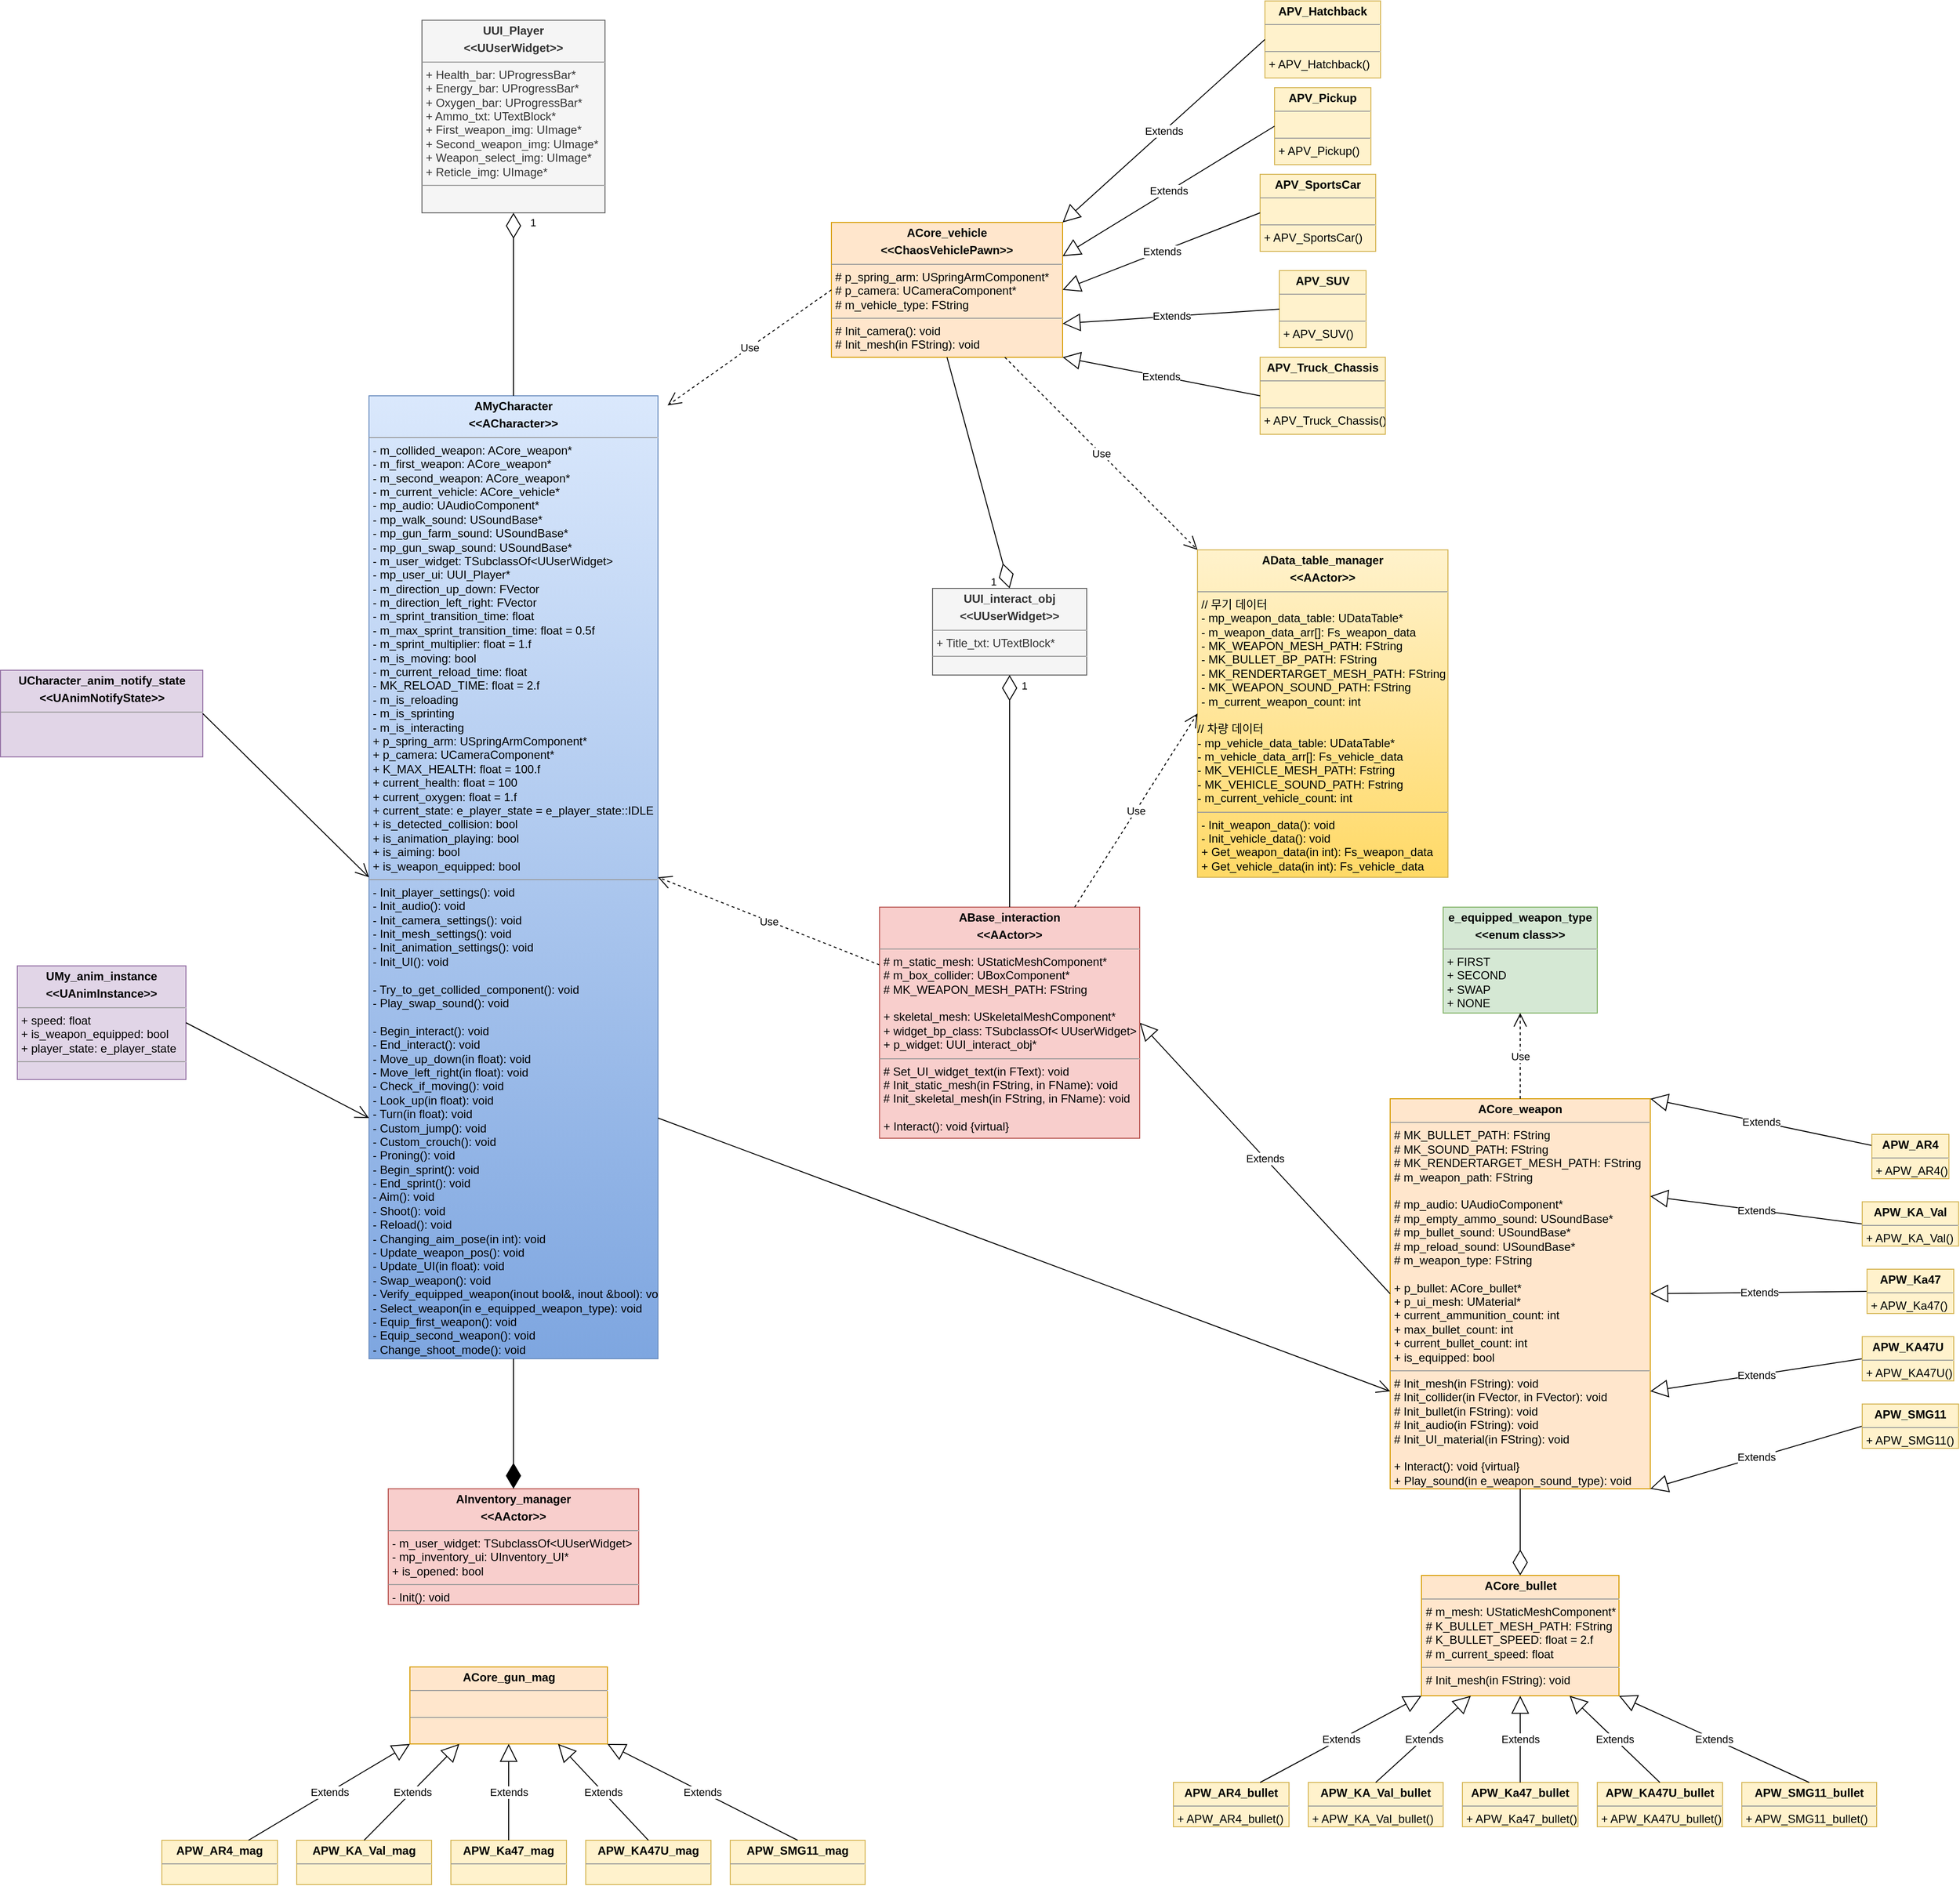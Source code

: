 <mxfile version="16.0.2" type="device"><diagram id="L9ezuEgp61Lx0JteerBj" name="Unreal_FPS"><mxGraphModel dx="3858" dy="3219" grid="1" gridSize="10" guides="1" tooltips="1" connect="1" arrows="1" fold="1" page="1" pageScale="1" pageWidth="827" pageHeight="1169" math="0" shadow="0"><root><mxCell id="0"/><mxCell id="1" parent="0"/><mxCell id="11ihqjajvoXtut_TYOG6-6" value="&lt;p style=&quot;margin: 0px ; margin-top: 4px ; text-align: center&quot;&gt;&lt;b&gt;ACore_vehicle&lt;/b&gt;&lt;/p&gt;&lt;p style=&quot;margin: 0px ; margin-top: 4px ; text-align: center&quot;&gt;&lt;b&gt;&amp;lt;&amp;lt;ChaosVehiclePawn&amp;gt;&amp;gt;&lt;/b&gt;&lt;/p&gt;&lt;hr size=&quot;1&quot;&gt;&lt;p style=&quot;margin: 0px ; margin-left: 4px&quot;&gt;# p_spring_arm:&amp;nbsp;USpringArmComponent*&lt;/p&gt;&lt;p style=&quot;margin: 0px ; margin-left: 4px&quot;&gt;# p_camera:&amp;nbsp;UCameraComponent*&lt;/p&gt;&lt;p style=&quot;margin: 0px ; margin-left: 4px&quot;&gt;#&amp;nbsp;m_vehicle_type: FString&lt;/p&gt;&lt;hr size=&quot;1&quot;&gt;&lt;p style=&quot;margin: 0px ; margin-left: 4px&quot;&gt;#&amp;nbsp;Init_camera(): void&lt;/p&gt;&lt;p style=&quot;margin: 0px ; margin-left: 4px&quot;&gt;#&amp;nbsp;Init_mesh(in FString): void&lt;/p&gt;" style="verticalAlign=top;align=left;overflow=fill;fontSize=12;fontFamily=Helvetica;html=1;fillColor=#ffe6cc;strokeColor=#d79b00;" parent="1" vertex="1"><mxGeometry x="-500" y="50" width="240" height="140" as="geometry"/></mxCell><mxCell id="11ihqjajvoXtut_TYOG6-7" value="&lt;p style=&quot;margin: 0px ; margin-top: 4px ; text-align: center&quot;&gt;&lt;b&gt;ACore_weapon&lt;/b&gt;&lt;/p&gt;&lt;hr size=&quot;1&quot;&gt;&lt;p style=&quot;margin: 0px ; margin-left: 4px&quot;&gt;# MK_BULLET_PATH: FString&lt;/p&gt;&lt;p style=&quot;margin: 0px ; margin-left: 4px&quot;&gt;# MK_SOUND_PATH: FString&lt;/p&gt;&lt;p style=&quot;margin: 0px ; margin-left: 4px&quot;&gt;# MK_RENDERTARGET_MESH_PATH: FString&lt;/p&gt;&lt;p style=&quot;margin: 0px ; margin-left: 4px&quot;&gt;# m_weapon_path: FString&lt;/p&gt;&lt;p style=&quot;margin: 0px ; margin-left: 4px&quot;&gt;&lt;br&gt;&lt;/p&gt;&lt;p style=&quot;margin: 0px ; margin-left: 4px&quot;&gt;# mp_audio: UAudioComponent*&lt;/p&gt;&lt;p style=&quot;margin: 0px ; margin-left: 4px&quot;&gt;# mp_empty_ammo_sound: USoundBase*&lt;/p&gt;&lt;p style=&quot;margin: 0px ; margin-left: 4px&quot;&gt;# mp_bullet_sound: USoundBase*&lt;/p&gt;&lt;p style=&quot;margin: 0px ; margin-left: 4px&quot;&gt;# mp_reload_sound: USoundBase*&lt;/p&gt;&lt;p style=&quot;margin: 0px ; margin-left: 4px&quot;&gt;# m_weapon_type: FString&lt;/p&gt;&lt;p style=&quot;margin: 0px ; margin-left: 4px&quot;&gt;&lt;br&gt;&lt;/p&gt;&lt;p style=&quot;margin: 0px ; margin-left: 4px&quot;&gt;+ p_bullet: ACore_bullet*&lt;/p&gt;&lt;p style=&quot;margin: 0px ; margin-left: 4px&quot;&gt;+ p_ui_mesh: UMaterial*&lt;/p&gt;&lt;p style=&quot;margin: 0px ; margin-left: 4px&quot;&gt;+ current_ammunition_count: int&lt;/p&gt;&lt;p style=&quot;margin: 0px ; margin-left: 4px&quot;&gt;+ max_bullet_count: int&lt;/p&gt;&lt;p style=&quot;margin: 0px ; margin-left: 4px&quot;&gt;+ current_bullet_count: int&lt;/p&gt;&lt;p style=&quot;margin: 0px ; margin-left: 4px&quot;&gt;+ is_equipped: bool&lt;/p&gt;&lt;hr size=&quot;1&quot;&gt;&lt;p style=&quot;margin: 0px ; margin-left: 4px&quot;&gt;&lt;span&gt;# Init_mesh(in FString): void&lt;/span&gt;&lt;br&gt;&lt;/p&gt;&lt;p style=&quot;margin: 0px ; margin-left: 4px&quot;&gt;# Init_collider(in FVector, in FVector): void&lt;/p&gt;&lt;p style=&quot;margin: 0px ; margin-left: 4px&quot;&gt;# Init_bullet(in FString): void&lt;/p&gt;&lt;p style=&quot;margin: 0px ; margin-left: 4px&quot;&gt;# Init_audio(in FString): void&lt;/p&gt;&lt;p style=&quot;margin: 0px ; margin-left: 4px&quot;&gt;# Init_UI_material(in FString): void&lt;/p&gt;&lt;p style=&quot;margin: 0px ; margin-left: 4px&quot;&gt;&lt;br&gt;&lt;/p&gt;&lt;p style=&quot;margin: 0px ; margin-left: 4px&quot;&gt;+ Interact(): void {virtual}&lt;/p&gt;&lt;p style=&quot;margin: 0px ; margin-left: 4px&quot;&gt;+ Play_sound(in e_weapon_sound_type): void&lt;/p&gt;" style="verticalAlign=top;align=left;overflow=fill;fontSize=12;fontFamily=Helvetica;html=1;fillColor=#ffe6cc;strokeColor=#d79b00;" parent="1" vertex="1"><mxGeometry x="80" y="960" width="270" height="405" as="geometry"/></mxCell><mxCell id="11ihqjajvoXtut_TYOG6-9" value="Extends" style="endArrow=block;endSize=16;endFill=0;html=1;rounded=0;entryX=1;entryY=0.5;entryDx=0;entryDy=0;exitX=0;exitY=0.5;exitDx=0;exitDy=0;" parent="1" source="11ihqjajvoXtut_TYOG6-7" target="nxUF9wHnFdDj-_UctLaT-3" edge="1"><mxGeometry width="160" relative="1" as="geometry"><mxPoint x="-80" y="530.0" as="sourcePoint"/><mxPoint x="-180" y="860" as="targetPoint"/></mxGeometry></mxCell><mxCell id="FBOSVaXEJcuXzLTH4mBO-1" value="&lt;p style=&quot;margin: 0px ; margin-top: 4px ; text-align: center&quot;&gt;&lt;b&gt;APV_Pickup&lt;/b&gt;&lt;/p&gt;&lt;hr size=&quot;1&quot;&gt;&lt;p style=&quot;margin: 0px ; margin-left: 4px&quot;&gt;&lt;br&gt;&lt;/p&gt;&lt;hr size=&quot;1&quot;&gt;&lt;p style=&quot;margin: 0px ; margin-left: 4px&quot;&gt;+ APV_Pickup()&lt;/p&gt;" style="verticalAlign=top;align=left;overflow=fill;fontSize=12;fontFamily=Helvetica;html=1;fillColor=#fff2cc;strokeColor=#d6b656;" parent="1" vertex="1"><mxGeometry x="-40" y="-90" width="100" height="80" as="geometry"/></mxCell><mxCell id="FBOSVaXEJcuXzLTH4mBO-2" value="&lt;p style=&quot;margin: 0px ; margin-top: 4px ; text-align: center&quot;&gt;&lt;b&gt;APV_SportsCar&lt;/b&gt;&lt;/p&gt;&lt;hr size=&quot;1&quot;&gt;&lt;p style=&quot;margin: 0px ; margin-left: 4px&quot;&gt;&lt;br&gt;&lt;/p&gt;&lt;hr size=&quot;1&quot;&gt;&lt;p style=&quot;margin: 0px ; margin-left: 4px&quot;&gt;+ APV_SportsCar()&lt;/p&gt;" style="verticalAlign=top;align=left;overflow=fill;fontSize=12;fontFamily=Helvetica;html=1;fillColor=#fff2cc;strokeColor=#d6b656;" parent="1" vertex="1"><mxGeometry x="-55" width="120" height="80" as="geometry"/></mxCell><mxCell id="FBOSVaXEJcuXzLTH4mBO-3" value="&lt;p style=&quot;margin: 0px ; margin-top: 4px ; text-align: center&quot;&gt;&lt;b&gt;APV_SUV&lt;/b&gt;&lt;/p&gt;&lt;hr size=&quot;1&quot;&gt;&lt;p style=&quot;margin: 0px ; margin-left: 4px&quot;&gt;&lt;br&gt;&lt;/p&gt;&lt;hr size=&quot;1&quot;&gt;&lt;p style=&quot;margin: 0px ; margin-left: 4px&quot;&gt;+ APV_SUV()&lt;/p&gt;" style="verticalAlign=top;align=left;overflow=fill;fontSize=12;fontFamily=Helvetica;html=1;fillColor=#fff2cc;strokeColor=#d6b656;" parent="1" vertex="1"><mxGeometry x="-35" y="100" width="90" height="80" as="geometry"/></mxCell><mxCell id="FBOSVaXEJcuXzLTH4mBO-4" value="&lt;p style=&quot;margin: 0px ; margin-top: 4px ; text-align: center&quot;&gt;&lt;b&gt;APV_Truck_Chassis&lt;/b&gt;&lt;br&gt;&lt;/p&gt;&lt;hr size=&quot;1&quot;&gt;&lt;p style=&quot;margin: 0px ; margin-left: 4px&quot;&gt;&lt;br&gt;&lt;/p&gt;&lt;hr size=&quot;1&quot;&gt;&lt;p style=&quot;margin: 0px ; margin-left: 4px&quot;&gt;+ APV_Truck_Chassis()&lt;/p&gt;" style="verticalAlign=top;align=left;overflow=fill;fontSize=12;fontFamily=Helvetica;html=1;fillColor=#fff2cc;strokeColor=#d6b656;" parent="1" vertex="1"><mxGeometry x="-55" y="190" width="130" height="80" as="geometry"/></mxCell><mxCell id="FBOSVaXEJcuXzLTH4mBO-5" value="&lt;p style=&quot;margin: 0px ; margin-top: 4px ; text-align: center&quot;&gt;&lt;b&gt;APV_Hatchback&lt;/b&gt;&lt;/p&gt;&lt;hr size=&quot;1&quot;&gt;&lt;p style=&quot;margin: 0px ; margin-left: 4px&quot;&gt;&lt;br&gt;&lt;/p&gt;&lt;hr size=&quot;1&quot;&gt;&lt;p style=&quot;margin: 0px ; margin-left: 4px&quot;&gt;+ APV_Hatchback()&lt;/p&gt;" style="verticalAlign=top;align=left;overflow=fill;fontSize=12;fontFamily=Helvetica;html=1;fillColor=#fff2cc;strokeColor=#d6b656;" parent="1" vertex="1"><mxGeometry x="-50" y="-180" width="120" height="80" as="geometry"/></mxCell><mxCell id="FBOSVaXEJcuXzLTH4mBO-6" value="Extends" style="endArrow=block;endSize=16;endFill=0;html=1;rounded=0;entryX=1;entryY=0.25;entryDx=0;entryDy=0;exitX=0;exitY=0.5;exitDx=0;exitDy=0;" parent="1" source="FBOSVaXEJcuXzLTH4mBO-1" target="11ihqjajvoXtut_TYOG6-6" edge="1"><mxGeometry width="160" relative="1" as="geometry"><mxPoint x="-210" y="350" as="sourcePoint"/><mxPoint x="-50" y="350" as="targetPoint"/></mxGeometry></mxCell><mxCell id="FBOSVaXEJcuXzLTH4mBO-7" value="Extends" style="endArrow=block;endSize=16;endFill=0;html=1;rounded=0;entryX=1;entryY=0.75;entryDx=0;entryDy=0;exitX=0;exitY=0.5;exitDx=0;exitDy=0;" parent="1" source="FBOSVaXEJcuXzLTH4mBO-3" target="11ihqjajvoXtut_TYOG6-6" edge="1"><mxGeometry width="160" relative="1" as="geometry"><mxPoint x="-200" y="360" as="sourcePoint"/><mxPoint x="-40" y="360" as="targetPoint"/></mxGeometry></mxCell><mxCell id="FBOSVaXEJcuXzLTH4mBO-8" value="Extends" style="endArrow=block;endSize=16;endFill=0;html=1;rounded=0;entryX=1;entryY=0.5;entryDx=0;entryDy=0;exitX=0;exitY=0.5;exitDx=0;exitDy=0;" parent="1" source="FBOSVaXEJcuXzLTH4mBO-2" target="11ihqjajvoXtut_TYOG6-6" edge="1"><mxGeometry width="160" relative="1" as="geometry"><mxPoint x="-190" y="370" as="sourcePoint"/><mxPoint x="-30" y="370" as="targetPoint"/></mxGeometry></mxCell><mxCell id="FBOSVaXEJcuXzLTH4mBO-9" value="Extends" style="endArrow=block;endSize=16;endFill=0;html=1;rounded=0;entryX=1;entryY=1;entryDx=0;entryDy=0;exitX=0;exitY=0.5;exitDx=0;exitDy=0;" parent="1" source="FBOSVaXEJcuXzLTH4mBO-4" target="11ihqjajvoXtut_TYOG6-6" edge="1"><mxGeometry width="160" relative="1" as="geometry"><mxPoint x="-180" y="380" as="sourcePoint"/><mxPoint x="-20" y="380" as="targetPoint"/></mxGeometry></mxCell><mxCell id="FBOSVaXEJcuXzLTH4mBO-10" value="Extends" style="endArrow=block;endSize=16;endFill=0;html=1;rounded=0;entryX=1;entryY=0;entryDx=0;entryDy=0;exitX=0;exitY=0.5;exitDx=0;exitDy=0;" parent="1" source="FBOSVaXEJcuXzLTH4mBO-5" target="11ihqjajvoXtut_TYOG6-6" edge="1"><mxGeometry width="160" relative="1" as="geometry"><mxPoint x="-170" y="390" as="sourcePoint"/><mxPoint x="-10" y="390" as="targetPoint"/></mxGeometry></mxCell><mxCell id="9r6Hu6qhFaiT6cmgpiyw-6" value="Extends" style="endArrow=block;endSize=16;endFill=0;html=1;rounded=0;entryX=1;entryY=0;entryDx=0;entryDy=0;exitX=0;exitY=0.25;exitDx=0;exitDy=0;" parent="1" source="9r6Hu6qhFaiT6cmgpiyw-35" target="11ihqjajvoXtut_TYOG6-7" edge="1"><mxGeometry width="160" relative="1" as="geometry"><mxPoint x="520" y="750" as="sourcePoint"/><mxPoint x="480" y="815" as="targetPoint"/></mxGeometry></mxCell><mxCell id="9r6Hu6qhFaiT6cmgpiyw-7" value="Extends" style="endArrow=block;endSize=16;endFill=0;html=1;rounded=0;entryX=1;entryY=0.25;entryDx=0;entryDy=0;exitX=0;exitY=0.5;exitDx=0;exitDy=0;" parent="1" source="9r6Hu6qhFaiT6cmgpiyw-36" target="11ihqjajvoXtut_TYOG6-7" edge="1"><mxGeometry width="160" relative="1" as="geometry"><mxPoint x="520" y="870" as="sourcePoint"/><mxPoint x="460" y="1125" as="targetPoint"/></mxGeometry></mxCell><mxCell id="9r6Hu6qhFaiT6cmgpiyw-8" value="Extends" style="endArrow=block;endSize=16;endFill=0;html=1;rounded=0;entryX=1;entryY=0.5;entryDx=0;entryDy=0;exitX=0;exitY=0.5;exitDx=0;exitDy=0;" parent="1" source="9r6Hu6qhFaiT6cmgpiyw-37" target="11ihqjajvoXtut_TYOG6-7" edge="1"><mxGeometry width="160" relative="1" as="geometry"><mxPoint x="520" y="1000" as="sourcePoint"/><mxPoint x="560" y="1145" as="targetPoint"/></mxGeometry></mxCell><mxCell id="9r6Hu6qhFaiT6cmgpiyw-10" value="Extends" style="endArrow=block;endSize=16;endFill=0;html=1;rounded=0;entryX=1;entryY=0.75;entryDx=0;entryDy=0;exitX=0;exitY=0.5;exitDx=0;exitDy=0;" parent="1" source="9r6Hu6qhFaiT6cmgpiyw-38" target="11ihqjajvoXtut_TYOG6-7" edge="1"><mxGeometry width="160" relative="1" as="geometry"><mxPoint x="520" y="1120" as="sourcePoint"/><mxPoint x="480" y="1165" as="targetPoint"/></mxGeometry></mxCell><mxCell id="9r6Hu6qhFaiT6cmgpiyw-11" value="Extends" style="endArrow=block;endSize=16;endFill=0;html=1;rounded=0;entryX=1;entryY=1;entryDx=0;entryDy=0;exitX=0;exitY=0.5;exitDx=0;exitDy=0;" parent="1" source="9r6Hu6qhFaiT6cmgpiyw-39" target="11ihqjajvoXtut_TYOG6-7" edge="1"><mxGeometry width="160" relative="1" as="geometry"><mxPoint x="520" y="1240" as="sourcePoint"/><mxPoint x="470" y="1215" as="targetPoint"/></mxGeometry></mxCell><mxCell id="9r6Hu6qhFaiT6cmgpiyw-12" value="&lt;p style=&quot;margin: 0px ; margin-top: 4px ; text-align: center&quot;&gt;&lt;b&gt;AMyCharacter&lt;/b&gt;&lt;/p&gt;&lt;p style=&quot;margin: 0px ; margin-top: 4px ; text-align: center&quot;&gt;&lt;b&gt;&amp;lt;&amp;lt;ACharacter&amp;gt;&amp;gt;&lt;/b&gt;&lt;/p&gt;&lt;hr size=&quot;1&quot;&gt;&lt;p style=&quot;margin: 0px ; margin-left: 4px&quot;&gt;- m_collided_weapon: ACore_weapon*&lt;/p&gt;&lt;p style=&quot;margin: 0px ; margin-left: 4px&quot;&gt;- m_first_weapon: ACore_weapon*&amp;nbsp;&lt;/p&gt;&lt;p style=&quot;margin: 0px ; margin-left: 4px&quot;&gt;- m_second_weapon: ACore_weapon*&lt;/p&gt;&lt;p style=&quot;margin: 0px ; margin-left: 4px&quot;&gt;- m_current_vehicle: ACore_vehicle*&lt;/p&gt;&lt;p style=&quot;margin: 0px ; margin-left: 4px&quot;&gt;- mp_audio: UAudioComponent*&lt;/p&gt;&lt;p style=&quot;margin: 0px ; margin-left: 4px&quot;&gt;- mp_walk_sound: USoundBase*&amp;nbsp;&lt;/p&gt;&lt;p style=&quot;margin: 0px ; margin-left: 4px&quot;&gt;- mp_gun_farm_sound: USoundBase*&amp;nbsp;&lt;/p&gt;&lt;p style=&quot;margin: 0px ; margin-left: 4px&quot;&gt;- mp_gun_swap_sound: USoundBase*&amp;nbsp;&lt;/p&gt;&lt;p style=&quot;margin: 0px ; margin-left: 4px&quot;&gt;- m_user_widget: TSubclassOf&amp;lt;UUserWidget&amp;gt;&lt;/p&gt;&lt;p style=&quot;margin: 0px ; margin-left: 4px&quot;&gt;- mp_user_ui: UUI_Player*&lt;/p&gt;&lt;p style=&quot;margin: 0px ; margin-left: 4px&quot;&gt;- m_direction_up_down: FVector&lt;/p&gt;&lt;p style=&quot;margin: 0px ; margin-left: 4px&quot;&gt;- m_direction_left_right: FVector&lt;/p&gt;&lt;p style=&quot;margin: 0px ; margin-left: 4px&quot;&gt;- m_sprint_transition_time: float&lt;/p&gt;&lt;p style=&quot;margin: 0px ; margin-left: 4px&quot;&gt;- m_max_sprint_transition_time: float = 0.5f&lt;/p&gt;&lt;p style=&quot;margin: 0px ; margin-left: 4px&quot;&gt;- m_sprint_multiplier: float = 1.f&lt;/p&gt;&lt;p style=&quot;margin: 0px ; margin-left: 4px&quot;&gt;- m_is_moving: bool&lt;/p&gt;&lt;p style=&quot;margin: 0px ; margin-left: 4px&quot;&gt;- m_current_reload_time: float&lt;/p&gt;&lt;p style=&quot;margin: 0px ; margin-left: 4px&quot;&gt;- MK_RELOAD_TIME: float = 2.f&lt;/p&gt;&lt;p style=&quot;margin: 0px ; margin-left: 4px&quot;&gt;- m_is_reloading&lt;/p&gt;&lt;p style=&quot;margin: 0px ; margin-left: 4px&quot;&gt;- m_is_sprinting&lt;/p&gt;&lt;p style=&quot;margin: 0px ; margin-left: 4px&quot;&gt;- m_is_interacting&lt;/p&gt;&lt;p style=&quot;margin: 0px ; margin-left: 4px&quot;&gt;+ p_spring_arm: USpringArmComponent*&lt;/p&gt;&lt;p style=&quot;margin: 0px ; margin-left: 4px&quot;&gt;+ p_camera: UCameraComponent*&lt;/p&gt;&lt;p style=&quot;margin: 0px ; margin-left: 4px&quot;&gt;+ K_MAX_HEALTH: float = 100.f&lt;/p&gt;&lt;p style=&quot;margin: 0px ; margin-left: 4px&quot;&gt;+ current_health: float = 100&lt;/p&gt;&lt;p style=&quot;margin: 0px ; margin-left: 4px&quot;&gt;+ current_oxygen: float = 1.f&lt;/p&gt;&lt;p style=&quot;margin: 0px ; margin-left: 4px&quot;&gt;+ current_state: e_player_state = e_player_state::IDLE&lt;/p&gt;&lt;p style=&quot;margin: 0px ; margin-left: 4px&quot;&gt;+ is_detected_collision: bool&lt;/p&gt;&lt;p style=&quot;margin: 0px ; margin-left: 4px&quot;&gt;+ is_animation_playing: bool&amp;nbsp;&amp;nbsp;&lt;/p&gt;&lt;p style=&quot;margin: 0px ; margin-left: 4px&quot;&gt;+ is_aiming: bool&amp;nbsp; &amp;nbsp; &amp;nbsp; &amp;nbsp; &amp;nbsp; &amp;nbsp; &amp;nbsp;&lt;/p&gt;&lt;p style=&quot;margin: 0px ; margin-left: 4px&quot;&gt;+ is_weapon_equipped: bool&amp;nbsp; &amp;nbsp;&lt;/p&gt;&lt;hr size=&quot;1&quot;&gt;&lt;p style=&quot;margin: 0px ; margin-left: 4px&quot;&gt;&lt;span&gt;- Init_player_settings(): void&lt;/span&gt;&lt;br&gt;&lt;/p&gt;&lt;p style=&quot;margin: 0px ; margin-left: 4px&quot;&gt;- Init_audio(): void&lt;/p&gt;&lt;p style=&quot;margin: 0px ; margin-left: 4px&quot;&gt;- Init_camera_settings(): void&lt;/p&gt;&lt;p style=&quot;margin: 0px ; margin-left: 4px&quot;&gt;- Init_mesh_settings(): void&lt;/p&gt;&lt;p style=&quot;margin: 0px ; margin-left: 4px&quot;&gt;- Init_animation_settings(): void&lt;/p&gt;&lt;p style=&quot;margin: 0px ; margin-left: 4px&quot;&gt;- Init_UI(): void&lt;/p&gt;&lt;p style=&quot;margin: 0px ; margin-left: 4px&quot;&gt;&lt;br&gt;&lt;/p&gt;&lt;p style=&quot;margin: 0px ; margin-left: 4px&quot;&gt;- Try_to_get_collided_component(): void&lt;/p&gt;&lt;p style=&quot;margin: 0px ; margin-left: 4px&quot;&gt;- Play_swap_sound(): void&lt;/p&gt;&lt;p style=&quot;margin: 0px ; margin-left: 4px&quot;&gt;&lt;br&gt;&lt;/p&gt;&lt;p style=&quot;margin: 0px ; margin-left: 4px&quot;&gt;- Begin_interact(): void&lt;/p&gt;&lt;p style=&quot;margin: 0px ; margin-left: 4px&quot;&gt;- End_interact(): void&lt;/p&gt;&lt;p style=&quot;margin: 0px ; margin-left: 4px&quot;&gt;- Move_up_down(in float): void&lt;/p&gt;&lt;p style=&quot;margin: 0px ; margin-left: 4px&quot;&gt;- Move_left_right(in float): void&lt;/p&gt;&lt;p style=&quot;margin: 0px ; margin-left: 4px&quot;&gt;- Check_if_moving(): void&lt;/p&gt;&lt;p style=&quot;margin: 0px ; margin-left: 4px&quot;&gt;- Look_up(in float): void&lt;/p&gt;&lt;p style=&quot;margin: 0px ; margin-left: 4px&quot;&gt;- Turn(in float): void&lt;/p&gt;&lt;p style=&quot;margin: 0px ; margin-left: 4px&quot;&gt;- Custom_jump(): void&lt;/p&gt;&lt;p style=&quot;margin: 0px ; margin-left: 4px&quot;&gt;- Custom_crouch(): void&lt;/p&gt;&lt;p style=&quot;margin: 0px ; margin-left: 4px&quot;&gt;- Proning(): void&lt;/p&gt;&lt;p style=&quot;margin: 0px ; margin-left: 4px&quot;&gt;- Begin_sprint(): void&lt;/p&gt;&lt;p style=&quot;margin: 0px ; margin-left: 4px&quot;&gt;- End_sprint(): void&lt;/p&gt;&lt;p style=&quot;margin: 0px ; margin-left: 4px&quot;&gt;- Aim(): void&lt;/p&gt;&lt;p style=&quot;margin: 0px ; margin-left: 4px&quot;&gt;- Shoot(): void&lt;/p&gt;&lt;p style=&quot;margin: 0px ; margin-left: 4px&quot;&gt;- Reload(): void&lt;/p&gt;&lt;p style=&quot;margin: 0px ; margin-left: 4px&quot;&gt;- Changing_aim_pose(in int): void&lt;/p&gt;&lt;p style=&quot;margin: 0px ; margin-left: 4px&quot;&gt;- Update_weapon_pos(): void&lt;/p&gt;&lt;p style=&quot;margin: 0px ; margin-left: 4px&quot;&gt;- Update_UI(in float): void&lt;/p&gt;&lt;p style=&quot;margin: 0px ; margin-left: 4px&quot;&gt;- Swap_weapon(): void&lt;/p&gt;&lt;p style=&quot;margin: 0px ; margin-left: 4px&quot;&gt;- Verify_equipped_weapon(inout bool&amp;amp;, inout &amp;amp;bool): void&lt;/p&gt;&lt;p style=&quot;margin: 0px ; margin-left: 4px&quot;&gt;- Select_weapon(in e_equipped_weapon_type): void&lt;/p&gt;&lt;p style=&quot;margin: 0px ; margin-left: 4px&quot;&gt;- Equip_first_weapon(): void&lt;/p&gt;&lt;p style=&quot;margin: 0px ; margin-left: 4px&quot;&gt;- Equip_second_weapon(): void&lt;/p&gt;&lt;p style=&quot;margin: 0px ; margin-left: 4px&quot;&gt;- Change_shoot_mode(): void&lt;/p&gt;" style="verticalAlign=top;align=left;overflow=fill;fontSize=12;fontFamily=Helvetica;html=1;fillColor=#dae8fc;gradientColor=#7ea6e0;strokeColor=#6c8ebf;" parent="1" vertex="1"><mxGeometry x="-980" y="230" width="300" height="1000" as="geometry"/></mxCell><mxCell id="9r6Hu6qhFaiT6cmgpiyw-13" value="Use" style="endArrow=open;endSize=12;dashed=1;html=1;rounded=0;entryX=1;entryY=0.5;entryDx=0;entryDy=0;exitX=0;exitY=0.25;exitDx=0;exitDy=0;" parent="1" source="nxUF9wHnFdDj-_UctLaT-3" target="9r6Hu6qhFaiT6cmgpiyw-12" edge="1"><mxGeometry width="160" relative="1" as="geometry"><mxPoint x="-450" y="860" as="sourcePoint"/><mxPoint x="-280" y="810" as="targetPoint"/></mxGeometry></mxCell><mxCell id="9r6Hu6qhFaiT6cmgpiyw-14" value="&lt;p style=&quot;margin: 0px ; margin-top: 4px ; text-align: center&quot;&gt;&lt;b&gt;e_equipped_weapon_type&lt;/b&gt;&lt;br&gt;&lt;/p&gt;&lt;p style=&quot;margin: 0px ; margin-top: 4px ; text-align: center&quot;&gt;&lt;b&gt;&amp;lt;&amp;lt;enum class&amp;gt;&amp;gt;&lt;/b&gt;&lt;/p&gt;&lt;hr size=&quot;1&quot;&gt;&lt;p style=&quot;margin: 0px ; margin-left: 4px&quot;&gt;+ FIRST&lt;/p&gt;&lt;p style=&quot;margin: 0px ; margin-left: 4px&quot;&gt;+ SECOND&lt;/p&gt;&lt;p style=&quot;margin: 0px ; margin-left: 4px&quot;&gt;+ SWAP&lt;/p&gt;&lt;p style=&quot;margin: 0px ; margin-left: 4px&quot;&gt;+ NONE&lt;/p&gt;" style="verticalAlign=top;align=left;overflow=fill;fontSize=12;fontFamily=Helvetica;html=1;fillColor=#d5e8d4;strokeColor=#82b366;" parent="1" vertex="1"><mxGeometry x="135" y="761" width="160" height="110" as="geometry"/></mxCell><mxCell id="9r6Hu6qhFaiT6cmgpiyw-15" value="Use" style="endArrow=open;endSize=12;dashed=1;html=1;rounded=0;entryX=0.5;entryY=1;entryDx=0;entryDy=0;exitX=0.5;exitY=0;exitDx=0;exitDy=0;" parent="1" source="11ihqjajvoXtut_TYOG6-7" target="9r6Hu6qhFaiT6cmgpiyw-14" edge="1"><mxGeometry width="160" relative="1" as="geometry"><mxPoint x="160" y="885" as="sourcePoint"/><mxPoint x="320" y="885" as="targetPoint"/></mxGeometry></mxCell><mxCell id="9r6Hu6qhFaiT6cmgpiyw-16" value="&lt;p style=&quot;margin: 0px ; margin-top: 4px ; text-align: center&quot;&gt;&lt;b&gt;ACore_bullet&lt;/b&gt;&lt;/p&gt;&lt;hr size=&quot;1&quot;&gt;&lt;p style=&quot;margin: 0px ; margin-left: 4px&quot;&gt;# m_mesh: UStaticMeshComponent*&lt;/p&gt;&lt;p style=&quot;margin: 0px ; margin-left: 4px&quot;&gt;# K_BULLET_MESH_PATH: FString&lt;/p&gt;&lt;p style=&quot;margin: 0px ; margin-left: 4px&quot;&gt;# K_BULLET_SPEED: float = 2.f&lt;/p&gt;&lt;p style=&quot;margin: 0px ; margin-left: 4px&quot;&gt;# m_current_speed: float&lt;/p&gt;&lt;hr size=&quot;1&quot;&gt;&lt;p style=&quot;margin: 0px ; margin-left: 4px&quot;&gt;&lt;span&gt;# Init_mesh(in FString): void&lt;/span&gt;&lt;br&gt;&lt;/p&gt;" style="verticalAlign=top;align=left;overflow=fill;fontSize=12;fontFamily=Helvetica;html=1;fillColor=#ffe6cc;strokeColor=#d79b00;" parent="1" vertex="1"><mxGeometry x="112.5" y="1455" width="205" height="125" as="geometry"/></mxCell><mxCell id="9r6Hu6qhFaiT6cmgpiyw-18" value="" style="endArrow=diamondThin;endFill=0;endSize=24;html=1;rounded=0;entryX=0.5;entryY=0;entryDx=0;entryDy=0;exitX=0.5;exitY=1;exitDx=0;exitDy=0;" parent="1" source="11ihqjajvoXtut_TYOG6-7" target="9r6Hu6qhFaiT6cmgpiyw-16" edge="1"><mxGeometry width="160" relative="1" as="geometry"><mxPoint x="50" y="1415" as="sourcePoint"/><mxPoint x="210" y="1415" as="targetPoint"/></mxGeometry></mxCell><mxCell id="9r6Hu6qhFaiT6cmgpiyw-23" value="&lt;p style=&quot;margin: 0px ; margin-top: 4px ; text-align: center&quot;&gt;&lt;b&gt;APW_AR4_bullet&lt;/b&gt;&lt;br&gt;&lt;/p&gt;&lt;hr size=&quot;1&quot;&gt;&lt;p style=&quot;margin: 0px ; margin-left: 4px&quot;&gt;&lt;span&gt;+ APW_AR4_bullet()&lt;/span&gt;&lt;br&gt;&lt;/p&gt;" style="verticalAlign=top;align=left;overflow=fill;fontSize=12;fontFamily=Helvetica;html=1;fillColor=#fff2cc;strokeColor=#d6b656;" parent="1" vertex="1"><mxGeometry x="-145" y="1670" width="120" height="46" as="geometry"/></mxCell><mxCell id="9r6Hu6qhFaiT6cmgpiyw-25" value="&lt;p style=&quot;margin: 0px ; margin-top: 4px ; text-align: center&quot;&gt;&lt;b&gt;APW_KA_Val_bullet&lt;/b&gt;&lt;br&gt;&lt;/p&gt;&lt;hr size=&quot;1&quot;&gt;&lt;p style=&quot;margin: 0px ; margin-left: 4px&quot;&gt;&lt;span&gt;+ APW_KA_Val_bullet()&lt;/span&gt;&lt;br&gt;&lt;/p&gt;" style="verticalAlign=top;align=left;overflow=fill;fontSize=12;fontFamily=Helvetica;html=1;fillColor=#fff2cc;strokeColor=#d6b656;" parent="1" vertex="1"><mxGeometry x="-5" y="1670" width="140" height="46" as="geometry"/></mxCell><mxCell id="9r6Hu6qhFaiT6cmgpiyw-27" value="&lt;p style=&quot;margin: 0px ; margin-top: 4px ; text-align: center&quot;&gt;&lt;b&gt;APW_Ka47_bullet&lt;/b&gt;&lt;br&gt;&lt;/p&gt;&lt;hr size=&quot;1&quot;&gt;&lt;p style=&quot;margin: 0px ; margin-left: 4px&quot;&gt;&lt;span&gt;+ APW_Ka47_bullet()&lt;/span&gt;&lt;br&gt;&lt;/p&gt;" style="verticalAlign=top;align=left;overflow=fill;fontSize=12;fontFamily=Helvetica;html=1;fillColor=#fff2cc;strokeColor=#d6b656;" parent="1" vertex="1"><mxGeometry x="155" y="1670" width="120" height="46" as="geometry"/></mxCell><mxCell id="9r6Hu6qhFaiT6cmgpiyw-28" value="&lt;p style=&quot;margin: 0px ; margin-top: 4px ; text-align: center&quot;&gt;&lt;b&gt;APW_KA47U_bullet&lt;/b&gt;&lt;br&gt;&lt;/p&gt;&lt;hr size=&quot;1&quot;&gt;&lt;p style=&quot;margin: 0px ; margin-left: 4px&quot;&gt;&lt;span&gt;+ APW_KA47U_bullet()&lt;/span&gt;&lt;br&gt;&lt;/p&gt;" style="verticalAlign=top;align=left;overflow=fill;fontSize=12;fontFamily=Helvetica;html=1;fillColor=#fff2cc;strokeColor=#d6b656;" parent="1" vertex="1"><mxGeometry x="295" y="1670" width="130" height="46" as="geometry"/></mxCell><mxCell id="9r6Hu6qhFaiT6cmgpiyw-29" value="&lt;p style=&quot;margin: 0px ; margin-top: 4px ; text-align: center&quot;&gt;&lt;b&gt;APW_SMG11_bullet&lt;/b&gt;&lt;/p&gt;&lt;hr size=&quot;1&quot;&gt;&lt;p style=&quot;margin: 0px ; margin-left: 4px&quot;&gt;&lt;span&gt;+ APW_SMG11_bullet()&lt;/span&gt;&lt;br&gt;&lt;/p&gt;" style="verticalAlign=top;align=left;overflow=fill;fontSize=12;fontFamily=Helvetica;html=1;fillColor=#fff2cc;strokeColor=#d6b656;" parent="1" vertex="1"><mxGeometry x="445" y="1670" width="140" height="46" as="geometry"/></mxCell><mxCell id="9r6Hu6qhFaiT6cmgpiyw-30" value="Extends" style="endArrow=block;endSize=16;endFill=0;html=1;rounded=0;entryX=0;entryY=1;entryDx=0;entryDy=0;exitX=0.75;exitY=0;exitDx=0;exitDy=0;" parent="1" source="9r6Hu6qhFaiT6cmgpiyw-23" target="9r6Hu6qhFaiT6cmgpiyw-16" edge="1"><mxGeometry width="160" relative="1" as="geometry"><mxPoint x="-90" y="1715" as="sourcePoint"/><mxPoint x="10" y="1785" as="targetPoint"/></mxGeometry></mxCell><mxCell id="9r6Hu6qhFaiT6cmgpiyw-31" value="Extends" style="endArrow=block;endSize=16;endFill=0;html=1;rounded=0;entryX=0.25;entryY=1;entryDx=0;entryDy=0;exitX=0.5;exitY=0;exitDx=0;exitDy=0;" parent="1" source="9r6Hu6qhFaiT6cmgpiyw-25" target="9r6Hu6qhFaiT6cmgpiyw-16" edge="1"><mxGeometry width="160" relative="1" as="geometry"><mxPoint x="10" y="1825" as="sourcePoint"/><mxPoint x="170" y="1825" as="targetPoint"/></mxGeometry></mxCell><mxCell id="9r6Hu6qhFaiT6cmgpiyw-32" value="Extends" style="endArrow=block;endSize=16;endFill=0;html=1;rounded=0;entryX=0.5;entryY=1;entryDx=0;entryDy=0;exitX=0.5;exitY=0;exitDx=0;exitDy=0;" parent="1" source="9r6Hu6qhFaiT6cmgpiyw-27" target="9r6Hu6qhFaiT6cmgpiyw-16" edge="1"><mxGeometry width="160" relative="1" as="geometry"><mxPoint x="150" y="1835" as="sourcePoint"/><mxPoint x="310" y="1835" as="targetPoint"/></mxGeometry></mxCell><mxCell id="9r6Hu6qhFaiT6cmgpiyw-33" value="Extends" style="endArrow=block;endSize=16;endFill=0;html=1;rounded=0;entryX=0.75;entryY=1;entryDx=0;entryDy=0;exitX=0.5;exitY=0;exitDx=0;exitDy=0;" parent="1" source="9r6Hu6qhFaiT6cmgpiyw-28" target="9r6Hu6qhFaiT6cmgpiyw-16" edge="1"><mxGeometry width="160" relative="1" as="geometry"><mxPoint x="330" y="1875" as="sourcePoint"/><mxPoint x="490" y="1875" as="targetPoint"/></mxGeometry></mxCell><mxCell id="9r6Hu6qhFaiT6cmgpiyw-34" value="Extends" style="endArrow=block;endSize=16;endFill=0;html=1;rounded=0;entryX=1;entryY=1;entryDx=0;entryDy=0;exitX=0.5;exitY=0;exitDx=0;exitDy=0;" parent="1" source="9r6Hu6qhFaiT6cmgpiyw-29" target="9r6Hu6qhFaiT6cmgpiyw-16" edge="1"><mxGeometry width="160" relative="1" as="geometry"><mxPoint x="450" y="1635" as="sourcePoint"/><mxPoint x="610" y="1635" as="targetPoint"/></mxGeometry></mxCell><mxCell id="9r6Hu6qhFaiT6cmgpiyw-35" value="&lt;p style=&quot;margin: 0px ; margin-top: 4px ; text-align: center&quot;&gt;&lt;b&gt;APW_AR4&lt;/b&gt;&lt;br&gt;&lt;/p&gt;&lt;hr size=&quot;1&quot;&gt;&lt;p style=&quot;margin: 0px ; margin-left: 4px&quot;&gt;&lt;span&gt;+ APW_AR4()&lt;/span&gt;&lt;br&gt;&lt;/p&gt;" style="verticalAlign=top;align=left;overflow=fill;fontSize=12;fontFamily=Helvetica;html=1;fillColor=#fff2cc;strokeColor=#d6b656;" parent="1" vertex="1"><mxGeometry x="580" y="997" width="80" height="46" as="geometry"/></mxCell><mxCell id="9r6Hu6qhFaiT6cmgpiyw-36" value="&lt;p style=&quot;margin: 0px ; margin-top: 4px ; text-align: center&quot;&gt;&lt;b&gt;APW_KA_Val&lt;/b&gt;&lt;br&gt;&lt;/p&gt;&lt;hr size=&quot;1&quot;&gt;&lt;p style=&quot;margin: 0px ; margin-left: 4px&quot;&gt;&lt;span&gt;+ APW_KA_Val()&lt;/span&gt;&lt;br&gt;&lt;/p&gt;" style="verticalAlign=top;align=left;overflow=fill;fontSize=12;fontFamily=Helvetica;html=1;fillColor=#fff2cc;strokeColor=#d6b656;" parent="1" vertex="1"><mxGeometry x="570" y="1067" width="100" height="46" as="geometry"/></mxCell><mxCell id="9r6Hu6qhFaiT6cmgpiyw-37" value="&lt;p style=&quot;margin: 0px ; margin-top: 4px ; text-align: center&quot;&gt;&lt;b&gt;APW_Ka47&lt;/b&gt;&lt;br&gt;&lt;/p&gt;&lt;hr size=&quot;1&quot;&gt;&lt;p style=&quot;margin: 0px ; margin-left: 4px&quot;&gt;&lt;span&gt;+ APW_Ka47()&lt;/span&gt;&lt;br&gt;&lt;/p&gt;" style="verticalAlign=top;align=left;overflow=fill;fontSize=12;fontFamily=Helvetica;html=1;fillColor=#fff2cc;strokeColor=#d6b656;" parent="1" vertex="1"><mxGeometry x="575" y="1137" width="90" height="46" as="geometry"/></mxCell><mxCell id="9r6Hu6qhFaiT6cmgpiyw-38" value="&lt;p style=&quot;margin: 0px ; margin-top: 4px ; text-align: center&quot;&gt;&lt;b&gt;APW_KA47U&lt;/b&gt;&lt;br&gt;&lt;/p&gt;&lt;hr size=&quot;1&quot;&gt;&lt;p style=&quot;margin: 0px ; margin-left: 4px&quot;&gt;&lt;span&gt;+ APW_KA47U()&lt;/span&gt;&lt;br&gt;&lt;/p&gt;" style="verticalAlign=top;align=left;overflow=fill;fontSize=12;fontFamily=Helvetica;html=1;fillColor=#fff2cc;strokeColor=#d6b656;" parent="1" vertex="1"><mxGeometry x="570" y="1207" width="95" height="46" as="geometry"/></mxCell><mxCell id="9r6Hu6qhFaiT6cmgpiyw-39" value="&lt;p style=&quot;margin: 0px ; margin-top: 4px ; text-align: center&quot;&gt;&lt;b&gt;APW_SMG11&lt;/b&gt;&lt;/p&gt;&lt;hr size=&quot;1&quot;&gt;&lt;p style=&quot;margin: 0px ; margin-left: 4px&quot;&gt;&lt;span&gt;+ APW_SMG11()&lt;/span&gt;&lt;br&gt;&lt;/p&gt;" style="verticalAlign=top;align=left;overflow=fill;fontSize=12;fontFamily=Helvetica;html=1;fillColor=#fff2cc;strokeColor=#d6b656;" parent="1" vertex="1"><mxGeometry x="570" y="1277" width="100" height="46" as="geometry"/></mxCell><mxCell id="9r6Hu6qhFaiT6cmgpiyw-40" value="&lt;p style=&quot;margin: 0px ; margin-top: 4px ; text-align: center&quot;&gt;&lt;b&gt;UUI_Player&lt;/b&gt;&lt;/p&gt;&lt;p style=&quot;margin: 0px ; margin-top: 4px ; text-align: center&quot;&gt;&lt;b&gt;&amp;lt;&amp;lt;UUserWidget&amp;gt;&amp;gt;&lt;/b&gt;&lt;/p&gt;&lt;hr size=&quot;1&quot;&gt;&lt;p style=&quot;margin: 0px ; margin-left: 4px&quot;&gt;+ Health_bar: UProgressBar*&lt;/p&gt;&lt;p style=&quot;margin: 0px ; margin-left: 4px&quot;&gt;+ Energy_bar: UProgressBar*&lt;/p&gt;&lt;p style=&quot;margin: 0px ; margin-left: 4px&quot;&gt;+ Oxygen_bar: UProgressBar*&lt;/p&gt;&lt;p style=&quot;margin: 0px ; margin-left: 4px&quot;&gt;+ Ammo_txt: UTextBlock*&lt;/p&gt;&lt;p style=&quot;margin: 0px ; margin-left: 4px&quot;&gt;+ First_weapon_img: UImage*&lt;/p&gt;&lt;p style=&quot;margin: 0px ; margin-left: 4px&quot;&gt;+ Second_weapon_img: UImage*&lt;/p&gt;&lt;p style=&quot;margin: 0px ; margin-left: 4px&quot;&gt;+ Weapon_select_img: UImage*&lt;/p&gt;&lt;p style=&quot;margin: 0px ; margin-left: 4px&quot;&gt;+ Reticle_img: UImage*&lt;/p&gt;&lt;hr size=&quot;1&quot;&gt;&lt;p style=&quot;margin: 0px ; margin-left: 4px&quot;&gt;&lt;br&gt;&lt;/p&gt;" style="verticalAlign=top;align=left;overflow=fill;fontSize=12;fontFamily=Helvetica;html=1;fillColor=#f5f5f5;fontColor=#333333;strokeColor=#666666;" parent="1" vertex="1"><mxGeometry x="-925" y="-160" width="190" height="200" as="geometry"/></mxCell><mxCell id="9r6Hu6qhFaiT6cmgpiyw-41" value="" style="endArrow=open;endFill=1;endSize=12;html=1;rounded=0;entryX=0;entryY=0.75;entryDx=0;entryDy=0;exitX=1;exitY=0.75;exitDx=0;exitDy=0;" parent="1" source="9r6Hu6qhFaiT6cmgpiyw-12" target="11ihqjajvoXtut_TYOG6-7" edge="1"><mxGeometry width="160" relative="1" as="geometry"><mxPoint x="-450" y="990" as="sourcePoint"/><mxPoint x="-290" y="990" as="targetPoint"/></mxGeometry></mxCell><mxCell id="9r6Hu6qhFaiT6cmgpiyw-43" value="1" style="endArrow=diamondThin;endFill=0;endSize=24;html=1;rounded=0;entryX=0.5;entryY=0;entryDx=0;entryDy=0;exitX=0.5;exitY=1;exitDx=0;exitDy=0;" parent="1" source="11ihqjajvoXtut_TYOG6-6" target="nxUF9wHnFdDj-_UctLaT-5" edge="1"><mxGeometry x="0.909" y="-15" width="160" relative="1" as="geometry"><mxPoint x="-180" y="485" as="sourcePoint"/><mxPoint x="-100" y="525" as="targetPoint"/><mxPoint as="offset"/></mxGeometry></mxCell><mxCell id="9r6Hu6qhFaiT6cmgpiyw-44" value="&lt;p style=&quot;margin: 0px ; margin-top: 4px ; text-align: center&quot;&gt;&lt;b&gt;UCharacter_anim_notify_state&lt;/b&gt;&lt;br&gt;&lt;/p&gt;&lt;p style=&quot;margin: 0px ; margin-top: 4px ; text-align: center&quot;&gt;&lt;b&gt;&amp;lt;&amp;lt;UAnimNotifyState&amp;gt;&amp;gt;&lt;/b&gt;&lt;/p&gt;&lt;hr size=&quot;1&quot;&gt;&lt;p style=&quot;margin: 0px ; margin-left: 4px&quot;&gt;&lt;br&gt;&lt;/p&gt;" style="verticalAlign=top;align=left;overflow=fill;fontSize=12;fontFamily=Helvetica;html=1;fillColor=#e1d5e7;strokeColor=#9673a6;" parent="1" vertex="1"><mxGeometry x="-1362.5" y="515" width="210" height="90" as="geometry"/></mxCell><mxCell id="9r6Hu6qhFaiT6cmgpiyw-45" value="" style="endArrow=open;endFill=1;endSize=12;html=1;rounded=0;entryX=0;entryY=0.5;entryDx=0;entryDy=0;exitX=1;exitY=0.5;exitDx=0;exitDy=0;" parent="1" source="9r6Hu6qhFaiT6cmgpiyw-44" target="9r6Hu6qhFaiT6cmgpiyw-12" edge="1"><mxGeometry width="160" relative="1" as="geometry"><mxPoint x="-1180" y="670" as="sourcePoint"/><mxPoint x="-1020" y="670" as="targetPoint"/></mxGeometry></mxCell><mxCell id="9r6Hu6qhFaiT6cmgpiyw-47" value="1" style="endArrow=diamondThin;endFill=0;endSize=24;html=1;rounded=0;entryX=0.5;entryY=1;entryDx=0;entryDy=0;exitX=0.5;exitY=0;exitDx=0;exitDy=0;" parent="1" source="9r6Hu6qhFaiT6cmgpiyw-12" target="9r6Hu6qhFaiT6cmgpiyw-40" edge="1"><mxGeometry x="0.895" y="-20" width="160" relative="1" as="geometry"><mxPoint x="-870" y="160" as="sourcePoint"/><mxPoint x="-710" y="160" as="targetPoint"/><mxPoint as="offset"/></mxGeometry></mxCell><mxCell id="9r6Hu6qhFaiT6cmgpiyw-48" value="&lt;p style=&quot;margin: 0px ; margin-top: 4px ; text-align: center&quot;&gt;&lt;b&gt;UMy_anim_instance&lt;/b&gt;&lt;br&gt;&lt;/p&gt;&lt;p style=&quot;margin: 0px ; margin-top: 4px ; text-align: center&quot;&gt;&lt;b&gt;&amp;lt;&amp;lt;UAnimInstance&amp;gt;&amp;gt;&lt;/b&gt;&lt;/p&gt;&lt;hr size=&quot;1&quot;&gt;&lt;p style=&quot;margin: 0px ; margin-left: 4px&quot;&gt;+ speed: float&lt;/p&gt;&lt;p style=&quot;margin: 0px ; margin-left: 4px&quot;&gt;+ is_weapon_equipped: bool&lt;/p&gt;&lt;p style=&quot;margin: 0px ; margin-left: 4px&quot;&gt;+&amp;nbsp;player_state:&amp;nbsp;e_player_state&lt;/p&gt;&lt;hr size=&quot;1&quot;&gt;&lt;p style=&quot;margin: 0px ; margin-left: 4px&quot;&gt;&lt;br&gt;&lt;/p&gt;" style="verticalAlign=top;align=left;overflow=fill;fontSize=12;fontFamily=Helvetica;html=1;fillColor=#e1d5e7;strokeColor=#9673a6;" parent="1" vertex="1"><mxGeometry x="-1345" y="822" width="175" height="118" as="geometry"/></mxCell><mxCell id="9r6Hu6qhFaiT6cmgpiyw-49" value="" style="endArrow=open;endFill=1;endSize=12;html=1;rounded=0;exitX=1;exitY=0.5;exitDx=0;exitDy=0;entryX=0;entryY=0.75;entryDx=0;entryDy=0;" parent="1" source="9r6Hu6qhFaiT6cmgpiyw-48" target="9r6Hu6qhFaiT6cmgpiyw-12" edge="1"><mxGeometry width="160" relative="1" as="geometry"><mxPoint x="-1120" y="880" as="sourcePoint"/><mxPoint x="-960" y="880" as="targetPoint"/></mxGeometry></mxCell><mxCell id="nxUF9wHnFdDj-_UctLaT-2" value="Use" style="endArrow=open;endSize=12;dashed=1;html=1;rounded=0;entryX=1;entryY=0;entryDx=0;entryDy=0;exitX=0;exitY=0.5;exitDx=0;exitDy=0;" parent="1" source="11ihqjajvoXtut_TYOG6-6" edge="1"><mxGeometry width="160" relative="1" as="geometry"><mxPoint x="-450" y="485" as="sourcePoint"/><mxPoint x="-670" y="240" as="targetPoint"/></mxGeometry></mxCell><mxCell id="nxUF9wHnFdDj-_UctLaT-3" value="&lt;p style=&quot;margin: 0px ; margin-top: 4px ; text-align: center&quot;&gt;&lt;b&gt;ABase_interaction&lt;/b&gt;&lt;/p&gt;&lt;p style=&quot;margin: 0px ; margin-top: 4px ; text-align: center&quot;&gt;&lt;b&gt;&amp;lt;&amp;lt;AActor&amp;gt;&amp;gt;&lt;/b&gt;&lt;/p&gt;&lt;hr size=&quot;1&quot;&gt;&lt;p style=&quot;margin: 0px ; margin-left: 4px&quot;&gt;# m_static_mesh: UStaticMeshComponent*&lt;/p&gt;&lt;p style=&quot;margin: 0px ; margin-left: 4px&quot;&gt;# m_box_collider: UBoxComponent*&lt;/p&gt;&lt;p style=&quot;margin: 0px ; margin-left: 4px&quot;&gt;# MK_WEAPON_MESH_PATH: FString&lt;/p&gt;&lt;p style=&quot;margin: 0px ; margin-left: 4px&quot;&gt;&lt;br&gt;&lt;/p&gt;&lt;p style=&quot;margin: 0px ; margin-left: 4px&quot;&gt;+ skeletal_mesh: USkeletalMeshComponent*&lt;/p&gt;&lt;p style=&quot;margin: 0px ; margin-left: 4px&quot;&gt;+ widget_bp_class: TSubclassOf&amp;lt; UUserWidget&amp;gt;&lt;/p&gt;&lt;p style=&quot;margin: 0px ; margin-left: 4px&quot;&gt;+ p_widget: UUI_interact_obj*&lt;/p&gt;&lt;hr size=&quot;1&quot;&gt;&lt;p style=&quot;margin: 0px ; margin-left: 4px&quot;&gt;&lt;span&gt;# Set_UI_widget_text(in FText): void&lt;/span&gt;&lt;br&gt;&lt;/p&gt;&lt;p style=&quot;margin: 0px ; margin-left: 4px&quot;&gt;# Init_static_mesh(in FString, in FName): void&lt;/p&gt;&lt;p style=&quot;margin: 0px ; margin-left: 4px&quot;&gt;# Init_skeletal_mesh(in FString, in FName): void&lt;/p&gt;&lt;p style=&quot;margin: 0px ; margin-left: 4px&quot;&gt;&lt;br&gt;&lt;/p&gt;&lt;p style=&quot;margin: 0px ; margin-left: 4px&quot;&gt;+ Interact(): void {virtual}&lt;/p&gt;" style="verticalAlign=top;align=left;overflow=fill;fontSize=12;fontFamily=Helvetica;html=1;fillColor=#f8cecc;strokeColor=#b85450;" parent="1" vertex="1"><mxGeometry x="-450" y="761" width="270" height="240" as="geometry"/></mxCell><mxCell id="nxUF9wHnFdDj-_UctLaT-5" value="&lt;p style=&quot;margin: 0px ; margin-top: 4px ; text-align: center&quot;&gt;&lt;b&gt;UUI_interact_obj&lt;/b&gt;&lt;br&gt;&lt;/p&gt;&lt;p style=&quot;margin: 0px ; margin-top: 4px ; text-align: center&quot;&gt;&lt;b&gt;&amp;lt;&amp;lt;UUserWidget&amp;gt;&amp;gt;&lt;/b&gt;&lt;/p&gt;&lt;hr size=&quot;1&quot;&gt;&lt;p style=&quot;margin: 0px ; margin-left: 4px&quot;&gt;+ Title_txt:&amp;nbsp;UTextBlock*&lt;/p&gt;&lt;hr size=&quot;1&quot;&gt;&lt;p style=&quot;margin: 0px ; margin-left: 4px&quot;&gt;&lt;br&gt;&lt;/p&gt;" style="verticalAlign=top;align=left;overflow=fill;fontSize=12;fontFamily=Helvetica;html=1;fillColor=#f5f5f5;fontColor=#333333;strokeColor=#666666;" parent="1" vertex="1"><mxGeometry x="-395" y="430" width="160" height="90" as="geometry"/></mxCell><mxCell id="nxUF9wHnFdDj-_UctLaT-6" value="1" style="endArrow=diamondThin;endFill=0;endSize=24;html=1;rounded=0;entryX=0.5;entryY=1;entryDx=0;entryDy=0;exitX=0.5;exitY=0;exitDx=0;exitDy=0;" parent="1" source="nxUF9wHnFdDj-_UctLaT-3" target="nxUF9wHnFdDj-_UctLaT-5" edge="1"><mxGeometry x="0.909" y="-15" width="160" relative="1" as="geometry"><mxPoint x="-180" y="815" as="sourcePoint"/><mxPoint x="-200" y="640" as="targetPoint"/><mxPoint as="offset"/></mxGeometry></mxCell><mxCell id="nxUF9wHnFdDj-_UctLaT-7" value="&lt;p style=&quot;margin: 0px ; margin-top: 4px ; text-align: center&quot;&gt;&lt;b&gt;ACore_gun_mag&lt;/b&gt;&lt;/p&gt;&lt;hr size=&quot;1&quot;&gt;&lt;p style=&quot;margin: 0px ; margin-left: 4px&quot;&gt;&lt;br&gt;&lt;/p&gt;&lt;hr size=&quot;1&quot;&gt;&lt;p style=&quot;margin: 0px ; margin-left: 4px&quot;&gt;&lt;br&gt;&lt;/p&gt;" style="verticalAlign=top;align=left;overflow=fill;fontSize=12;fontFamily=Helvetica;html=1;fillColor=#ffe6cc;strokeColor=#d79b00;" parent="1" vertex="1"><mxGeometry x="-937.5" y="1550" width="205" height="80" as="geometry"/></mxCell><mxCell id="nxUF9wHnFdDj-_UctLaT-8" value="&lt;p style=&quot;margin: 0px ; margin-top: 4px ; text-align: center&quot;&gt;&lt;b&gt;APW_AR4_mag&lt;/b&gt;&lt;br&gt;&lt;/p&gt;&lt;hr size=&quot;1&quot;&gt;&lt;p style=&quot;margin: 0px ; margin-left: 4px&quot;&gt;&lt;br&gt;&lt;/p&gt;" style="verticalAlign=top;align=left;overflow=fill;fontSize=12;fontFamily=Helvetica;html=1;fillColor=#fff2cc;strokeColor=#d6b656;" parent="1" vertex="1"><mxGeometry x="-1195" y="1730" width="120" height="46" as="geometry"/></mxCell><mxCell id="nxUF9wHnFdDj-_UctLaT-9" value="&lt;p style=&quot;margin: 0px ; margin-top: 4px ; text-align: center&quot;&gt;&lt;b&gt;APW_KA_Val_mag&lt;/b&gt;&lt;br&gt;&lt;/p&gt;&lt;hr size=&quot;1&quot;&gt;&lt;p style=&quot;margin: 0px ; margin-left: 4px&quot;&gt;&lt;br&gt;&lt;/p&gt;" style="verticalAlign=top;align=left;overflow=fill;fontSize=12;fontFamily=Helvetica;html=1;fillColor=#fff2cc;strokeColor=#d6b656;" parent="1" vertex="1"><mxGeometry x="-1055" y="1730" width="140" height="46" as="geometry"/></mxCell><mxCell id="nxUF9wHnFdDj-_UctLaT-10" value="&lt;p style=&quot;margin: 0px ; margin-top: 4px ; text-align: center&quot;&gt;&lt;b&gt;APW_Ka47_mag&lt;/b&gt;&lt;br&gt;&lt;/p&gt;&lt;hr size=&quot;1&quot;&gt;&lt;p style=&quot;margin: 0px ; margin-left: 4px&quot;&gt;&lt;br&gt;&lt;/p&gt;" style="verticalAlign=top;align=left;overflow=fill;fontSize=12;fontFamily=Helvetica;html=1;fillColor=#fff2cc;strokeColor=#d6b656;" parent="1" vertex="1"><mxGeometry x="-895" y="1730" width="120" height="46" as="geometry"/></mxCell><mxCell id="nxUF9wHnFdDj-_UctLaT-11" value="&lt;p style=&quot;margin: 0px ; margin-top: 4px ; text-align: center&quot;&gt;&lt;b&gt;APW_KA47U_mag&lt;/b&gt;&lt;br&gt;&lt;/p&gt;&lt;hr size=&quot;1&quot;&gt;&lt;p style=&quot;margin: 0px ; margin-left: 4px&quot;&gt;&lt;br&gt;&lt;/p&gt;" style="verticalAlign=top;align=left;overflow=fill;fontSize=12;fontFamily=Helvetica;html=1;fillColor=#fff2cc;strokeColor=#d6b656;" parent="1" vertex="1"><mxGeometry x="-755" y="1730" width="130" height="46" as="geometry"/></mxCell><mxCell id="nxUF9wHnFdDj-_UctLaT-12" value="&lt;p style=&quot;margin: 0px ; margin-top: 4px ; text-align: center&quot;&gt;&lt;b&gt;APW_SMG11_mag&lt;/b&gt;&lt;/p&gt;&lt;hr size=&quot;1&quot;&gt;&lt;p style=&quot;margin: 0px ; margin-left: 4px&quot;&gt;&lt;br&gt;&lt;/p&gt;" style="verticalAlign=top;align=left;overflow=fill;fontSize=12;fontFamily=Helvetica;html=1;fillColor=#fff2cc;strokeColor=#d6b656;" parent="1" vertex="1"><mxGeometry x="-605" y="1730" width="140" height="46" as="geometry"/></mxCell><mxCell id="nxUF9wHnFdDj-_UctLaT-13" value="Extends" style="endArrow=block;endSize=16;endFill=0;html=1;rounded=0;entryX=0;entryY=1;entryDx=0;entryDy=0;exitX=0.75;exitY=0;exitDx=0;exitDy=0;" parent="1" source="nxUF9wHnFdDj-_UctLaT-8" target="nxUF9wHnFdDj-_UctLaT-7" edge="1"><mxGeometry width="160" relative="1" as="geometry"><mxPoint x="-1140" y="1810" as="sourcePoint"/><mxPoint x="-1040" y="1880" as="targetPoint"/></mxGeometry></mxCell><mxCell id="nxUF9wHnFdDj-_UctLaT-14" value="Extends" style="endArrow=block;endSize=16;endFill=0;html=1;rounded=0;entryX=0.25;entryY=1;entryDx=0;entryDy=0;exitX=0.5;exitY=0;exitDx=0;exitDy=0;" parent="1" source="nxUF9wHnFdDj-_UctLaT-9" target="nxUF9wHnFdDj-_UctLaT-7" edge="1"><mxGeometry width="160" relative="1" as="geometry"><mxPoint x="-1040" y="1920" as="sourcePoint"/><mxPoint x="-880" y="1920" as="targetPoint"/></mxGeometry></mxCell><mxCell id="nxUF9wHnFdDj-_UctLaT-15" value="Extends" style="endArrow=block;endSize=16;endFill=0;html=1;rounded=0;entryX=0.5;entryY=1;entryDx=0;entryDy=0;exitX=0.5;exitY=0;exitDx=0;exitDy=0;" parent="1" source="nxUF9wHnFdDj-_UctLaT-10" target="nxUF9wHnFdDj-_UctLaT-7" edge="1"><mxGeometry width="160" relative="1" as="geometry"><mxPoint x="-900" y="1930" as="sourcePoint"/><mxPoint x="-740" y="1930" as="targetPoint"/></mxGeometry></mxCell><mxCell id="nxUF9wHnFdDj-_UctLaT-16" value="Extends" style="endArrow=block;endSize=16;endFill=0;html=1;rounded=0;entryX=0.75;entryY=1;entryDx=0;entryDy=0;exitX=0.5;exitY=0;exitDx=0;exitDy=0;" parent="1" source="nxUF9wHnFdDj-_UctLaT-11" target="nxUF9wHnFdDj-_UctLaT-7" edge="1"><mxGeometry width="160" relative="1" as="geometry"><mxPoint x="-720" y="1970" as="sourcePoint"/><mxPoint x="-560" y="1970" as="targetPoint"/></mxGeometry></mxCell><mxCell id="nxUF9wHnFdDj-_UctLaT-17" value="Extends" style="endArrow=block;endSize=16;endFill=0;html=1;rounded=0;entryX=1;entryY=1;entryDx=0;entryDy=0;exitX=0.5;exitY=0;exitDx=0;exitDy=0;" parent="1" source="nxUF9wHnFdDj-_UctLaT-12" target="nxUF9wHnFdDj-_UctLaT-7" edge="1"><mxGeometry width="160" relative="1" as="geometry"><mxPoint x="-600" y="1730" as="sourcePoint"/><mxPoint x="-440" y="1730" as="targetPoint"/></mxGeometry></mxCell><mxCell id="lTL4dB7gcn12y1X1v8s1-5" value="&lt;p style=&quot;margin: 0px ; margin-top: 4px ; text-align: center&quot;&gt;&lt;b&gt;AInventory_manager&lt;/b&gt;&lt;br&gt;&lt;/p&gt;&lt;p style=&quot;margin: 0px ; margin-top: 4px ; text-align: center&quot;&gt;&lt;b&gt;&amp;lt;&amp;lt;AActor&amp;gt;&amp;gt;&lt;/b&gt;&lt;/p&gt;&lt;hr size=&quot;1&quot;&gt;&lt;p style=&quot;margin: 0px ; margin-left: 4px&quot;&gt;- m_user_widget: TSubclassOf&amp;lt;UUserWidget&amp;gt;&lt;/p&gt;&lt;p style=&quot;margin: 0px ; margin-left: 4px&quot;&gt;- mp_inventory_ui: UInventory_UI*&lt;/p&gt;&lt;p style=&quot;margin: 0px ; margin-left: 4px&quot;&gt;+ is_opened: bool&lt;/p&gt;&lt;hr size=&quot;1&quot;&gt;&lt;p style=&quot;margin: 0px ; margin-left: 4px&quot;&gt;- Init(): void&lt;/p&gt;" style="verticalAlign=top;align=left;overflow=fill;fontSize=12;fontFamily=Helvetica;html=1;fillColor=#f8cecc;strokeColor=#b85450;" parent="1" vertex="1"><mxGeometry x="-960" y="1365" width="260" height="120" as="geometry"/></mxCell><mxCell id="lTL4dB7gcn12y1X1v8s1-7" value="" style="endArrow=diamondThin;endFill=1;endSize=24;html=1;rounded=0;entryX=0.5;entryY=0;entryDx=0;entryDy=0;exitX=0.5;exitY=1;exitDx=0;exitDy=0;" parent="1" source="9r6Hu6qhFaiT6cmgpiyw-12" target="lTL4dB7gcn12y1X1v8s1-5" edge="1"><mxGeometry width="160" relative="1" as="geometry"><mxPoint x="-960" y="1280" as="sourcePoint"/><mxPoint x="-800" y="1280" as="targetPoint"/></mxGeometry></mxCell><mxCell id="lTL4dB7gcn12y1X1v8s1-8" value="&lt;p style=&quot;margin: 0px ; margin-top: 4px ; text-align: center&quot;&gt;&lt;b&gt;AData_table_manager&lt;/b&gt;&lt;/p&gt;&lt;p style=&quot;margin: 0px ; margin-top: 4px ; text-align: center&quot;&gt;&lt;b&gt;&amp;lt;&amp;lt;AActor&amp;gt;&amp;gt;&lt;/b&gt;&lt;/p&gt;&lt;hr size=&quot;1&quot;&gt;&lt;p style=&quot;margin: 0px ; margin-left: 4px&quot;&gt;// 무기 데이터&lt;/p&gt;&lt;p style=&quot;margin: 0px ; margin-left: 4px&quot;&gt;- mp_weapon_data_table: UDataTable*&amp;nbsp;&amp;nbsp;&lt;/p&gt;&lt;p style=&quot;margin: 0px ; margin-left: 4px&quot;&gt;- m_weapon_data_arr[]: Fs_weapon_data&amp;nbsp;&lt;/p&gt;&lt;p style=&quot;margin: 0px ; margin-left: 4px&quot;&gt;- MK_WEAPON_MESH_PATH: FString&amp;nbsp;&amp;nbsp;&lt;/p&gt;&lt;p style=&quot;margin: 0px ; margin-left: 4px&quot;&gt;- MK_BULLET_BP_PATH: FString&amp;nbsp; &amp;nbsp; &amp;nbsp; &amp;nbsp; &amp;nbsp;&lt;/p&gt;&lt;p style=&quot;margin: 0px ; margin-left: 4px&quot;&gt;- MK_RENDERTARGET_MESH_PATH: FString&amp;nbsp;&lt;/p&gt;&lt;p style=&quot;margin: 0px ; margin-left: 4px&quot;&gt;- MK_WEAPON_SOUND_PATH: FString&amp;nbsp; &amp;nbsp;&amp;nbsp;&lt;/p&gt;&lt;p style=&quot;margin: 0px ; margin-left: 4px&quot;&gt;- m_current_weapon_count: int&amp;nbsp; &amp;nbsp;&amp;nbsp;&lt;/p&gt;&lt;div&gt;&lt;br&gt;&lt;/div&gt;&lt;div&gt;// 차량 데이터&lt;/div&gt;&lt;div&gt;&lt;div&gt;- mp_vehicle_data_table: UDataTable*&amp;nbsp; &amp;nbsp;&lt;/div&gt;&lt;div&gt;- m_vehicle_data_arr[]: Fs_vehicle_data&lt;/div&gt;&lt;div&gt;- MK_VEHICLE_MESH_PATH: Fstring&amp;nbsp; &amp;nbsp;&amp;nbsp;&lt;/div&gt;&lt;div&gt;- MK_VEHICLE_SOUND_PATH: Fstring&lt;/div&gt;&lt;div&gt;- m_current_vehicle_count: int&amp;nbsp;&lt;/div&gt;&lt;/div&gt;&lt;hr size=&quot;1&quot;&gt;&lt;p style=&quot;margin: 0px ; margin-left: 4px&quot;&gt;-&amp;nbsp;Init_weapon_data(): void&lt;/p&gt;&lt;p style=&quot;margin: 0px ; margin-left: 4px&quot;&gt;-&amp;nbsp;Init_vehicle_data(): void&lt;/p&gt;&lt;p style=&quot;margin: 0px ; margin-left: 4px&quot;&gt;+&amp;nbsp;Get_weapon_data(in int):&amp;nbsp;Fs_weapon_data&lt;/p&gt;&lt;p style=&quot;margin: 0px ; margin-left: 4px&quot;&gt;+&amp;nbsp;Get_vehicle_data(in int):&amp;nbsp;Fs_vehicle_data&lt;/p&gt;" style="verticalAlign=top;align=left;overflow=fill;fontSize=12;fontFamily=Helvetica;html=1;fillColor=#fff2cc;gradientColor=#ffd966;strokeColor=#d6b656;" parent="1" vertex="1"><mxGeometry x="-120" y="390" width="260" height="340" as="geometry"/></mxCell><mxCell id="7mIXP_auXOrXYqaT-3TP-2" value="Use" style="endArrow=open;endSize=12;dashed=1;html=1;rounded=0;exitX=0.75;exitY=1;exitDx=0;exitDy=0;entryX=0;entryY=0;entryDx=0;entryDy=0;" edge="1" parent="1" source="11ihqjajvoXtut_TYOG6-6" target="lTL4dB7gcn12y1X1v8s1-8"><mxGeometry width="160" relative="1" as="geometry"><mxPoint x="-250" y="360" as="sourcePoint"/><mxPoint x="-90" y="360" as="targetPoint"/></mxGeometry></mxCell><mxCell id="7mIXP_auXOrXYqaT-3TP-3" value="Use" style="endArrow=open;endSize=12;dashed=1;html=1;rounded=0;entryX=0;entryY=0.5;entryDx=0;entryDy=0;exitX=0.75;exitY=0;exitDx=0;exitDy=0;" edge="1" parent="1" source="nxUF9wHnFdDj-_UctLaT-3" target="lTL4dB7gcn12y1X1v8s1-8"><mxGeometry width="160" relative="1" as="geometry"><mxPoint x="-320.0" y="650" as="sourcePoint"/><mxPoint x="-160.0" y="650" as="targetPoint"/></mxGeometry></mxCell></root></mxGraphModel></diagram></mxfile>